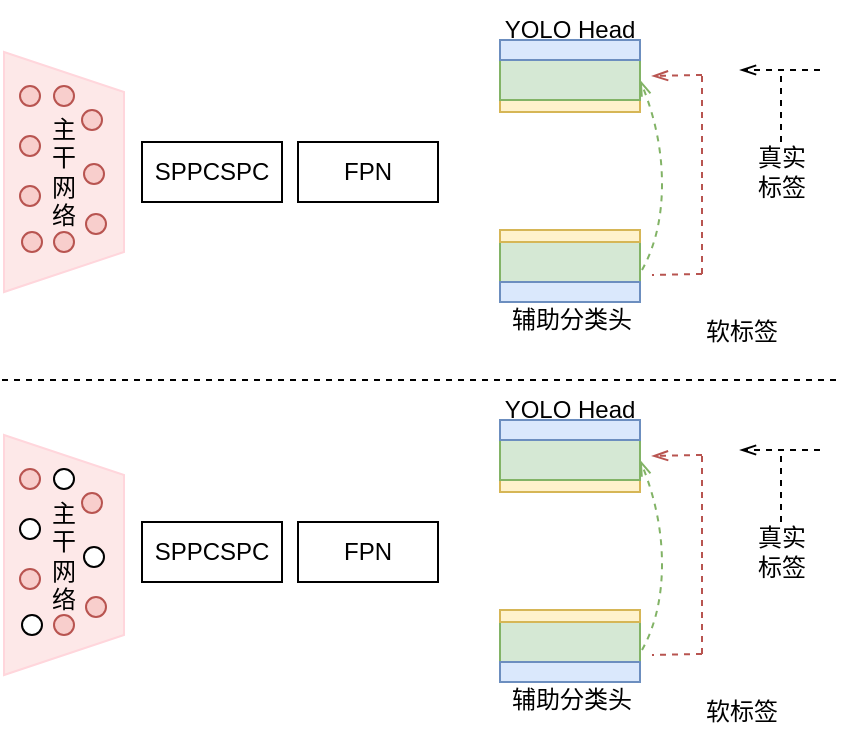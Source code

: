 <mxfile version="26.0.11">
  <diagram name="第 1 页" id="b9ZT2e3_jvhwiEapbSA2">
    <mxGraphModel dx="794" dy="464" grid="1" gridSize="10" guides="1" tooltips="1" connect="1" arrows="1" fold="1" page="1" pageScale="1" pageWidth="827" pageHeight="1169" math="0" shadow="0">
      <root>
        <mxCell id="0" />
        <mxCell id="1" parent="0" />
        <mxCell id="SPHZ7kfBaaqXpsiM6iBj-3" value="SPPCSPC" style="rounded=0;whiteSpace=wrap;html=1;" parent="1" vertex="1">
          <mxGeometry x="270" y="391" width="70" height="30" as="geometry" />
        </mxCell>
        <mxCell id="SPHZ7kfBaaqXpsiM6iBj-4" value="FPN" style="rounded=0;whiteSpace=wrap;html=1;" parent="1" vertex="1">
          <mxGeometry x="348" y="391" width="70" height="30" as="geometry" />
        </mxCell>
        <mxCell id="SPHZ7kfBaaqXpsiM6iBj-6" value="" style="rounded=0;whiteSpace=wrap;html=1;fillColor=#d5e8d4;strokeColor=#82b366;" parent="1" vertex="1">
          <mxGeometry x="449" y="441" width="70" height="20" as="geometry" />
        </mxCell>
        <mxCell id="SPHZ7kfBaaqXpsiM6iBj-7" value="辅助分类头" style="text;strokeColor=none;align=center;fillColor=none;html=1;verticalAlign=middle;whiteSpace=wrap;rounded=0;" parent="1" vertex="1">
          <mxGeometry x="450" y="465" width="70" height="30" as="geometry" />
        </mxCell>
        <mxCell id="SPHZ7kfBaaqXpsiM6iBj-10" value="" style="rounded=0;whiteSpace=wrap;html=1;fillColor=#dae8fc;strokeColor=#6c8ebf;" parent="1" vertex="1">
          <mxGeometry x="449" y="461" width="70" height="10" as="geometry" />
        </mxCell>
        <mxCell id="SPHZ7kfBaaqXpsiM6iBj-13" value="" style="rounded=0;whiteSpace=wrap;html=1;fillColor=#fff2cc;strokeColor=#d6b656;" parent="1" vertex="1">
          <mxGeometry x="449" y="370" width="70" height="6" as="geometry" />
        </mxCell>
        <mxCell id="SPHZ7kfBaaqXpsiM6iBj-14" value="" style="rounded=0;whiteSpace=wrap;html=1;fillColor=#d5e8d4;strokeColor=#82b366;" parent="1" vertex="1">
          <mxGeometry x="449" y="350" width="70" height="20" as="geometry" />
        </mxCell>
        <mxCell id="SPHZ7kfBaaqXpsiM6iBj-15" value="" style="rounded=0;whiteSpace=wrap;html=1;fillColor=#dae8fc;strokeColor=#6c8ebf;" parent="1" vertex="1">
          <mxGeometry x="449" y="340" width="70" height="10" as="geometry" />
        </mxCell>
        <mxCell id="SPHZ7kfBaaqXpsiM6iBj-16" value="" style="curved=1;endArrow=openThin;html=1;rounded=0;entryX=1;entryY=0.5;entryDx=0;entryDy=0;fillColor=#d5e8d4;strokeColor=#82b366;dashed=1;endFill=0;" parent="1" target="SPHZ7kfBaaqXpsiM6iBj-14" edge="1">
          <mxGeometry width="50" height="50" relative="1" as="geometry">
            <mxPoint x="520" y="455" as="sourcePoint" />
            <mxPoint x="570" y="405" as="targetPoint" />
            <Array as="points">
              <mxPoint x="530" y="437" />
              <mxPoint x="530" y="387" />
            </Array>
          </mxGeometry>
        </mxCell>
        <mxCell id="SPHZ7kfBaaqXpsiM6iBj-17" value="" style="rounded=0;whiteSpace=wrap;html=1;fillColor=#fff2cc;strokeColor=#d6b656;" parent="1" vertex="1">
          <mxGeometry x="449" y="435" width="70" height="6" as="geometry" />
        </mxCell>
        <mxCell id="SPHZ7kfBaaqXpsiM6iBj-20" value="YOLO&amp;nbsp;Head" style="text;strokeColor=none;align=center;fillColor=none;html=1;verticalAlign=middle;whiteSpace=wrap;rounded=0;" parent="1" vertex="1">
          <mxGeometry x="454" y="320" width="60" height="30" as="geometry" />
        </mxCell>
        <mxCell id="SPHZ7kfBaaqXpsiM6iBj-21" value="真实&lt;div&gt;标签&lt;/div&gt;" style="text;strokeColor=none;align=center;fillColor=none;html=1;verticalAlign=middle;whiteSpace=wrap;rounded=0;" parent="1" vertex="1">
          <mxGeometry x="560" y="391" width="60" height="30" as="geometry" />
        </mxCell>
        <mxCell id="SPHZ7kfBaaqXpsiM6iBj-23" value="" style="endArrow=none;html=1;rounded=0;dashed=1;" parent="1" edge="1">
          <mxGeometry width="50" height="50" relative="1" as="geometry">
            <mxPoint x="589.5" y="391" as="sourcePoint" />
            <mxPoint x="589.5" y="355" as="targetPoint" />
          </mxGeometry>
        </mxCell>
        <mxCell id="SPHZ7kfBaaqXpsiM6iBj-24" value="" style="endArrow=openThin;html=1;rounded=0;dashed=1;endFill=0;" parent="1" edge="1">
          <mxGeometry width="50" height="50" relative="1" as="geometry">
            <mxPoint x="609" y="355" as="sourcePoint" />
            <mxPoint x="569" y="355" as="targetPoint" />
          </mxGeometry>
        </mxCell>
        <mxCell id="SPHZ7kfBaaqXpsiM6iBj-26" value="软标签" style="text;strokeColor=none;align=center;fillColor=none;html=1;verticalAlign=middle;whiteSpace=wrap;rounded=0;" parent="1" vertex="1">
          <mxGeometry x="540" y="471" width="60" height="30" as="geometry" />
        </mxCell>
        <mxCell id="SPHZ7kfBaaqXpsiM6iBj-28" value="" style="endArrow=none;html=1;rounded=0;dashed=1;fillColor=#f8cecc;strokeColor=#b85450;" parent="1" edge="1">
          <mxGeometry width="50" height="50" relative="1" as="geometry">
            <mxPoint x="550" y="457" as="sourcePoint" />
            <mxPoint x="550" y="357" as="targetPoint" />
          </mxGeometry>
        </mxCell>
        <mxCell id="SPHZ7kfBaaqXpsiM6iBj-29" value="" style="endArrow=none;html=1;rounded=0;dashed=1;endFill=0;fillColor=#f8cecc;strokeColor=#b85450;startFill=0;" parent="1" edge="1">
          <mxGeometry width="50" height="50" relative="1" as="geometry">
            <mxPoint x="550" y="457" as="sourcePoint" />
            <mxPoint x="525" y="457.5" as="targetPoint" />
          </mxGeometry>
        </mxCell>
        <mxCell id="SPHZ7kfBaaqXpsiM6iBj-30" value="" style="endArrow=openThin;html=1;rounded=0;dashed=1;endFill=0;fillColor=#f8cecc;strokeColor=#b85450;" parent="1" edge="1">
          <mxGeometry width="50" height="50" relative="1" as="geometry">
            <mxPoint x="550" y="357.5" as="sourcePoint" />
            <mxPoint x="525" y="358" as="targetPoint" />
          </mxGeometry>
        </mxCell>
        <mxCell id="OPahia5jvo7uVA9FNbP1-1" value="" style="shape=trapezoid;perimeter=trapezoidPerimeter;whiteSpace=wrap;html=1;fixedSize=1;rotation=90;strokeColor=light-dark(#ffd6dc, #ededed);fillColor=light-dark(#fde8e8, #ededed);" vertex="1" parent="1">
          <mxGeometry x="171" y="186" width="120" height="60" as="geometry" />
        </mxCell>
        <mxCell id="OPahia5jvo7uVA9FNbP1-3" value="SPPCSPC" style="rounded=0;whiteSpace=wrap;html=1;" vertex="1" parent="1">
          <mxGeometry x="270" y="201" width="70" height="30" as="geometry" />
        </mxCell>
        <mxCell id="OPahia5jvo7uVA9FNbP1-4" value="FPN" style="rounded=0;whiteSpace=wrap;html=1;" vertex="1" parent="1">
          <mxGeometry x="348" y="201" width="70" height="30" as="geometry" />
        </mxCell>
        <mxCell id="OPahia5jvo7uVA9FNbP1-5" value="" style="rounded=0;whiteSpace=wrap;html=1;fillColor=#d5e8d4;strokeColor=#82b366;" vertex="1" parent="1">
          <mxGeometry x="449" y="251" width="70" height="20" as="geometry" />
        </mxCell>
        <mxCell id="OPahia5jvo7uVA9FNbP1-6" value="辅助分类头" style="text;strokeColor=none;align=center;fillColor=none;html=1;verticalAlign=middle;whiteSpace=wrap;rounded=0;" vertex="1" parent="1">
          <mxGeometry x="450" y="275" width="70" height="30" as="geometry" />
        </mxCell>
        <mxCell id="OPahia5jvo7uVA9FNbP1-7" value="" style="rounded=0;whiteSpace=wrap;html=1;fillColor=#dae8fc;strokeColor=#6c8ebf;" vertex="1" parent="1">
          <mxGeometry x="449" y="271" width="70" height="10" as="geometry" />
        </mxCell>
        <mxCell id="OPahia5jvo7uVA9FNbP1-8" value="" style="rounded=0;whiteSpace=wrap;html=1;fillColor=#fff2cc;strokeColor=#d6b656;" vertex="1" parent="1">
          <mxGeometry x="449" y="180" width="70" height="6" as="geometry" />
        </mxCell>
        <mxCell id="OPahia5jvo7uVA9FNbP1-9" value="" style="rounded=0;whiteSpace=wrap;html=1;fillColor=#d5e8d4;strokeColor=#82b366;" vertex="1" parent="1">
          <mxGeometry x="449" y="160" width="70" height="20" as="geometry" />
        </mxCell>
        <mxCell id="OPahia5jvo7uVA9FNbP1-10" value="" style="rounded=0;whiteSpace=wrap;html=1;fillColor=#dae8fc;strokeColor=#6c8ebf;" vertex="1" parent="1">
          <mxGeometry x="449" y="150" width="70" height="10" as="geometry" />
        </mxCell>
        <mxCell id="OPahia5jvo7uVA9FNbP1-11" value="" style="curved=1;endArrow=openThin;html=1;rounded=0;entryX=1;entryY=0.5;entryDx=0;entryDy=0;fillColor=#d5e8d4;strokeColor=#82b366;dashed=1;endFill=0;" edge="1" parent="1" target="OPahia5jvo7uVA9FNbP1-9">
          <mxGeometry width="50" height="50" relative="1" as="geometry">
            <mxPoint x="520" y="265" as="sourcePoint" />
            <mxPoint x="570" y="215" as="targetPoint" />
            <Array as="points">
              <mxPoint x="530" y="247" />
              <mxPoint x="530" y="197" />
            </Array>
          </mxGeometry>
        </mxCell>
        <mxCell id="OPahia5jvo7uVA9FNbP1-12" value="" style="rounded=0;whiteSpace=wrap;html=1;fillColor=#fff2cc;strokeColor=#d6b656;" vertex="1" parent="1">
          <mxGeometry x="449" y="245" width="70" height="6" as="geometry" />
        </mxCell>
        <mxCell id="OPahia5jvo7uVA9FNbP1-13" value="YOLO&amp;nbsp;Head" style="text;strokeColor=none;align=center;fillColor=none;html=1;verticalAlign=middle;whiteSpace=wrap;rounded=0;" vertex="1" parent="1">
          <mxGeometry x="454" y="130" width="60" height="30" as="geometry" />
        </mxCell>
        <mxCell id="OPahia5jvo7uVA9FNbP1-14" value="真实&lt;div&gt;标签&lt;/div&gt;" style="text;strokeColor=none;align=center;fillColor=none;html=1;verticalAlign=middle;whiteSpace=wrap;rounded=0;" vertex="1" parent="1">
          <mxGeometry x="560" y="201" width="60" height="30" as="geometry" />
        </mxCell>
        <mxCell id="OPahia5jvo7uVA9FNbP1-15" value="" style="endArrow=none;html=1;rounded=0;dashed=1;" edge="1" parent="1">
          <mxGeometry width="50" height="50" relative="1" as="geometry">
            <mxPoint x="589.5" y="201" as="sourcePoint" />
            <mxPoint x="589.5" y="165" as="targetPoint" />
          </mxGeometry>
        </mxCell>
        <mxCell id="OPahia5jvo7uVA9FNbP1-16" value="" style="endArrow=openThin;html=1;rounded=0;dashed=1;endFill=0;" edge="1" parent="1">
          <mxGeometry width="50" height="50" relative="1" as="geometry">
            <mxPoint x="609" y="165" as="sourcePoint" />
            <mxPoint x="569" y="165" as="targetPoint" />
          </mxGeometry>
        </mxCell>
        <mxCell id="OPahia5jvo7uVA9FNbP1-17" value="软标签" style="text;strokeColor=none;align=center;fillColor=none;html=1;verticalAlign=middle;whiteSpace=wrap;rounded=0;" vertex="1" parent="1">
          <mxGeometry x="540" y="281" width="60" height="30" as="geometry" />
        </mxCell>
        <mxCell id="OPahia5jvo7uVA9FNbP1-18" value="" style="endArrow=none;html=1;rounded=0;dashed=1;fillColor=#f8cecc;strokeColor=#b85450;" edge="1" parent="1">
          <mxGeometry width="50" height="50" relative="1" as="geometry">
            <mxPoint x="550" y="267" as="sourcePoint" />
            <mxPoint x="550" y="167" as="targetPoint" />
          </mxGeometry>
        </mxCell>
        <mxCell id="OPahia5jvo7uVA9FNbP1-19" value="" style="endArrow=none;html=1;rounded=0;dashed=1;endFill=0;fillColor=#f8cecc;strokeColor=#b85450;startFill=0;" edge="1" parent="1">
          <mxGeometry width="50" height="50" relative="1" as="geometry">
            <mxPoint x="550" y="267" as="sourcePoint" />
            <mxPoint x="525" y="267.5" as="targetPoint" />
          </mxGeometry>
        </mxCell>
        <mxCell id="OPahia5jvo7uVA9FNbP1-20" value="" style="endArrow=openThin;html=1;rounded=0;dashed=1;endFill=0;fillColor=#f8cecc;strokeColor=#b85450;" edge="1" parent="1">
          <mxGeometry width="50" height="50" relative="1" as="geometry">
            <mxPoint x="550" y="167.5" as="sourcePoint" />
            <mxPoint x="525" y="168" as="targetPoint" />
          </mxGeometry>
        </mxCell>
        <mxCell id="SPHZ7kfBaaqXpsiM6iBj-2" value="主&lt;div&gt;干&lt;/div&gt;&lt;div&gt;网&lt;/div&gt;&lt;div&gt;络&lt;/div&gt;" style="text;strokeColor=none;align=center;fillColor=none;html=1;verticalAlign=middle;whiteSpace=wrap;rounded=0;" parent="1" vertex="1">
          <mxGeometry x="201" y="201" width="60" height="30" as="geometry" />
        </mxCell>
        <mxCell id="OPahia5jvo7uVA9FNbP1-24" value="" style="endArrow=none;dashed=1;html=1;rounded=0;" edge="1" parent="1">
          <mxGeometry width="50" height="50" relative="1" as="geometry">
            <mxPoint x="200" y="320" as="sourcePoint" />
            <mxPoint x="620" y="320" as="targetPoint" />
          </mxGeometry>
        </mxCell>
        <mxCell id="OPahia5jvo7uVA9FNbP1-26" value="" style="ellipse;whiteSpace=wrap;html=1;aspect=fixed;fillColor=#f8cecc;strokeColor=#b85450;" vertex="1" parent="1">
          <mxGeometry x="209" y="173" width="10" height="10" as="geometry" />
        </mxCell>
        <mxCell id="OPahia5jvo7uVA9FNbP1-27" value="" style="ellipse;whiteSpace=wrap;html=1;aspect=fixed;fillColor=#f8cecc;strokeColor=#b85450;" vertex="1" parent="1">
          <mxGeometry x="240" y="185" width="10" height="10" as="geometry" />
        </mxCell>
        <mxCell id="OPahia5jvo7uVA9FNbP1-28" value="" style="ellipse;whiteSpace=wrap;html=1;aspect=fixed;fillColor=#f8cecc;strokeColor=#b85450;" vertex="1" parent="1">
          <mxGeometry x="209" y="198" width="10" height="10" as="geometry" />
        </mxCell>
        <mxCell id="OPahia5jvo7uVA9FNbP1-29" value="" style="ellipse;whiteSpace=wrap;html=1;aspect=fixed;fillColor=#f8cecc;strokeColor=#b85450;" vertex="1" parent="1">
          <mxGeometry x="241" y="212" width="10" height="10" as="geometry" />
        </mxCell>
        <mxCell id="OPahia5jvo7uVA9FNbP1-30" value="" style="ellipse;whiteSpace=wrap;html=1;aspect=fixed;fillColor=#f8cecc;strokeColor=#b85450;" vertex="1" parent="1">
          <mxGeometry x="209" y="223" width="10" height="10" as="geometry" />
        </mxCell>
        <mxCell id="OPahia5jvo7uVA9FNbP1-31" value="" style="ellipse;whiteSpace=wrap;html=1;aspect=fixed;fillColor=#f8cecc;strokeColor=#b85450;" vertex="1" parent="1">
          <mxGeometry x="242" y="237" width="10" height="10" as="geometry" />
        </mxCell>
        <mxCell id="OPahia5jvo7uVA9FNbP1-32" value="" style="ellipse;whiteSpace=wrap;html=1;aspect=fixed;fillColor=#f8cecc;strokeColor=#b85450;" vertex="1" parent="1">
          <mxGeometry x="210" y="246" width="10" height="10" as="geometry" />
        </mxCell>
        <mxCell id="OPahia5jvo7uVA9FNbP1-33" value="" style="ellipse;whiteSpace=wrap;html=1;aspect=fixed;fillColor=#f8cecc;strokeColor=#b85450;" vertex="1" parent="1">
          <mxGeometry x="226" y="246" width="10" height="10" as="geometry" />
        </mxCell>
        <mxCell id="OPahia5jvo7uVA9FNbP1-34" value="" style="ellipse;whiteSpace=wrap;html=1;aspect=fixed;fillColor=#f8cecc;strokeColor=#b85450;" vertex="1" parent="1">
          <mxGeometry x="226" y="173" width="10" height="10" as="geometry" />
        </mxCell>
        <mxCell id="OPahia5jvo7uVA9FNbP1-68" value="" style="shape=trapezoid;perimeter=trapezoidPerimeter;whiteSpace=wrap;html=1;fixedSize=1;rotation=90;strokeColor=light-dark(#ffd6dc, #ededed);fillColor=light-dark(#fde8e8, #ededed);" vertex="1" parent="1">
          <mxGeometry x="171" y="377.5" width="120" height="60" as="geometry" />
        </mxCell>
        <mxCell id="OPahia5jvo7uVA9FNbP1-69" value="主&lt;div&gt;干&lt;/div&gt;&lt;div&gt;网&lt;/div&gt;&lt;div&gt;络&lt;/div&gt;" style="text;strokeColor=none;align=center;fillColor=none;html=1;verticalAlign=middle;whiteSpace=wrap;rounded=0;" vertex="1" parent="1">
          <mxGeometry x="201" y="392.5" width="60" height="30" as="geometry" />
        </mxCell>
        <mxCell id="OPahia5jvo7uVA9FNbP1-70" value="" style="ellipse;whiteSpace=wrap;html=1;aspect=fixed;fillColor=#f8cecc;strokeColor=#b85450;" vertex="1" parent="1">
          <mxGeometry x="209" y="364.5" width="10" height="10" as="geometry" />
        </mxCell>
        <mxCell id="OPahia5jvo7uVA9FNbP1-71" value="" style="ellipse;whiteSpace=wrap;html=1;aspect=fixed;fillColor=#f8cecc;strokeColor=#b85450;" vertex="1" parent="1">
          <mxGeometry x="240" y="376.5" width="10" height="10" as="geometry" />
        </mxCell>
        <mxCell id="OPahia5jvo7uVA9FNbP1-72" value="" style="ellipse;whiteSpace=wrap;html=1;aspect=fixed;" vertex="1" parent="1">
          <mxGeometry x="209" y="389.5" width="10" height="10" as="geometry" />
        </mxCell>
        <mxCell id="OPahia5jvo7uVA9FNbP1-73" value="" style="ellipse;whiteSpace=wrap;html=1;aspect=fixed;" vertex="1" parent="1">
          <mxGeometry x="241" y="403.5" width="10" height="10" as="geometry" />
        </mxCell>
        <mxCell id="OPahia5jvo7uVA9FNbP1-74" value="" style="ellipse;whiteSpace=wrap;html=1;aspect=fixed;fillColor=#f8cecc;strokeColor=#b85450;" vertex="1" parent="1">
          <mxGeometry x="209" y="414.5" width="10" height="10" as="geometry" />
        </mxCell>
        <mxCell id="OPahia5jvo7uVA9FNbP1-75" value="" style="ellipse;whiteSpace=wrap;html=1;aspect=fixed;fillColor=#f8cecc;strokeColor=#b85450;" vertex="1" parent="1">
          <mxGeometry x="242" y="428.5" width="10" height="10" as="geometry" />
        </mxCell>
        <mxCell id="OPahia5jvo7uVA9FNbP1-76" value="" style="ellipse;whiteSpace=wrap;html=1;aspect=fixed;" vertex="1" parent="1">
          <mxGeometry x="210" y="437.5" width="10" height="10" as="geometry" />
        </mxCell>
        <mxCell id="OPahia5jvo7uVA9FNbP1-77" value="" style="ellipse;whiteSpace=wrap;html=1;aspect=fixed;fillColor=#f8cecc;strokeColor=#b85450;" vertex="1" parent="1">
          <mxGeometry x="226" y="437.5" width="10" height="10" as="geometry" />
        </mxCell>
        <mxCell id="OPahia5jvo7uVA9FNbP1-78" value="" style="ellipse;whiteSpace=wrap;html=1;aspect=fixed;" vertex="1" parent="1">
          <mxGeometry x="226" y="364.5" width="10" height="10" as="geometry" />
        </mxCell>
      </root>
    </mxGraphModel>
  </diagram>
</mxfile>
